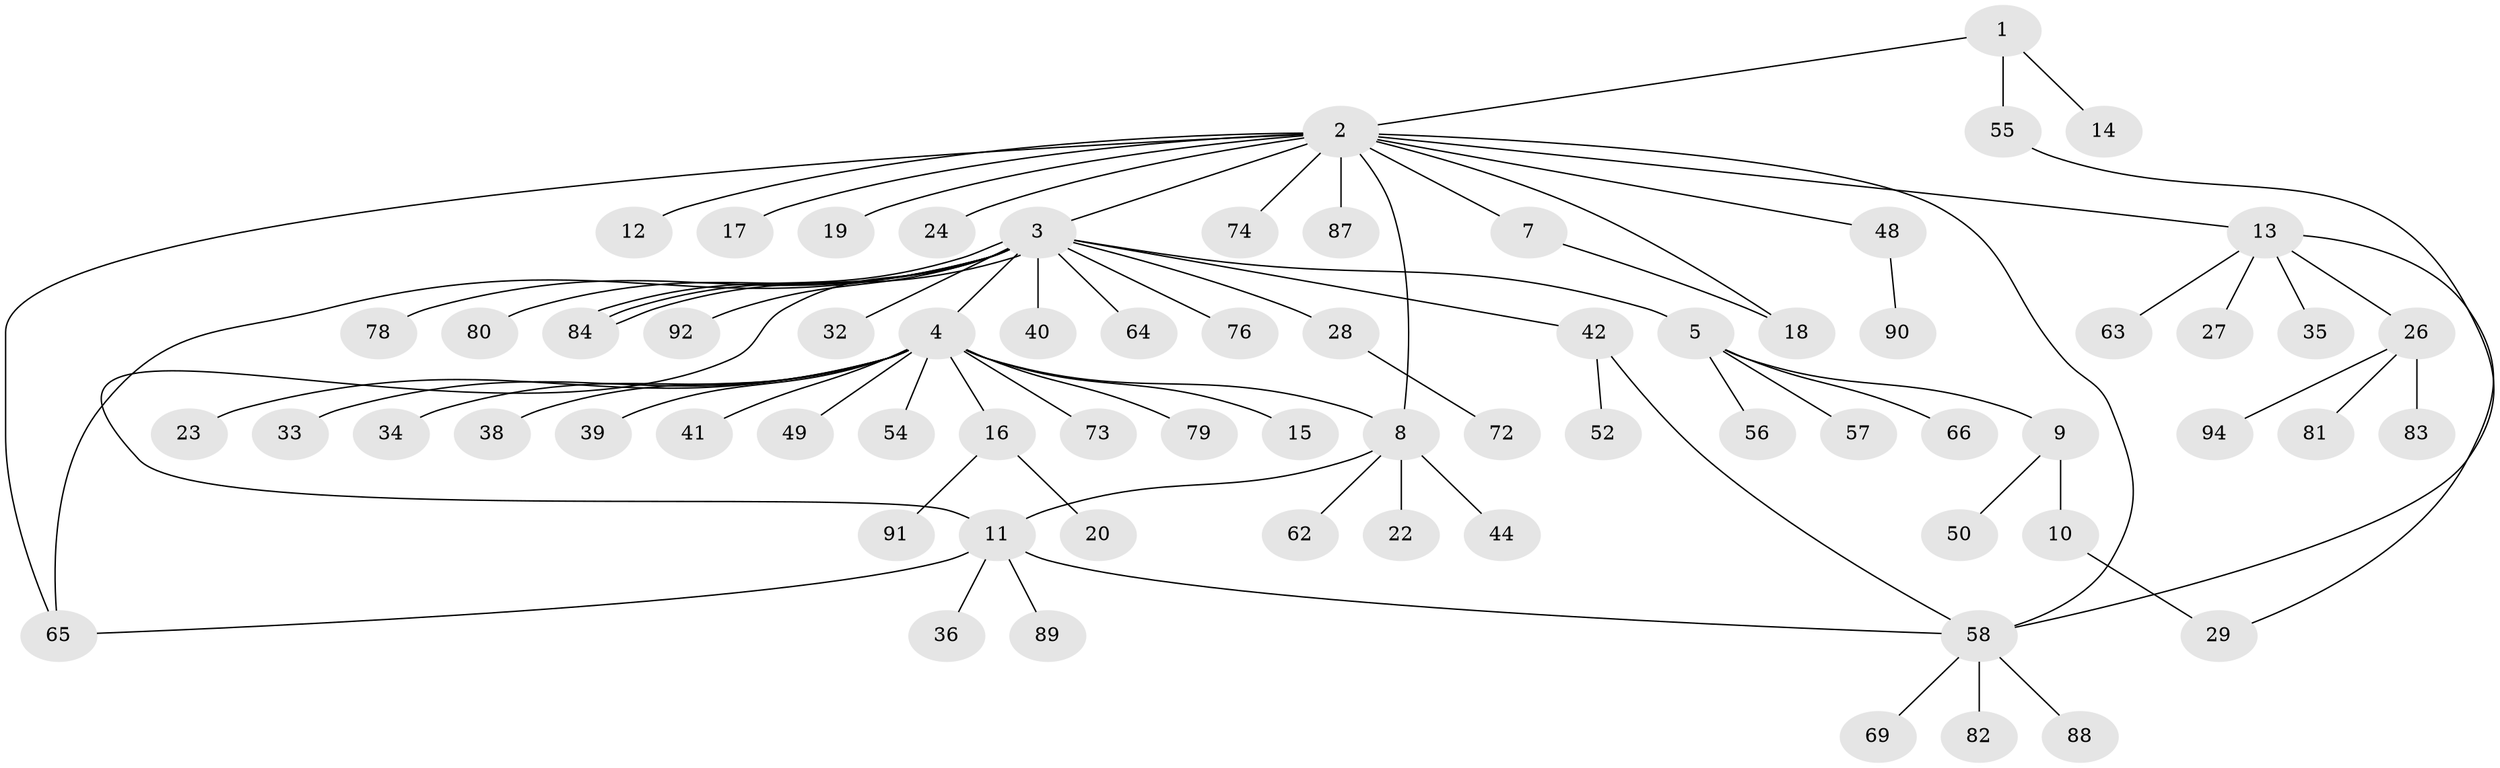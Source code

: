 // original degree distribution, {3: 0.07446808510638298, 13: 0.010638297872340425, 19: 0.010638297872340425, 15: 0.010638297872340425, 4: 0.06382978723404255, 6: 0.02127659574468085, 2: 0.19148936170212766, 5: 0.02127659574468085, 1: 0.5851063829787234, 7: 0.010638297872340425}
// Generated by graph-tools (version 1.1) at 2025/11/02/27/25 16:11:14]
// undirected, 70 vertices, 80 edges
graph export_dot {
graph [start="1"]
  node [color=gray90,style=filled];
  1;
  2 [super="+6"];
  3 [super="+68"];
  4 [super="+53"];
  5 [super="+30"];
  7 [super="+85"];
  8 [super="+25"];
  9 [super="+61"];
  10;
  11 [super="+31"];
  12;
  13 [super="+43"];
  14 [super="+46"];
  15 [super="+21"];
  16 [super="+51"];
  17;
  18 [super="+45"];
  19 [super="+67"];
  20;
  22;
  23;
  24;
  26 [super="+77"];
  27;
  28 [super="+59"];
  29 [super="+60"];
  32;
  33;
  34;
  35;
  36 [super="+37"];
  38;
  39;
  40;
  41;
  42 [super="+47"];
  44;
  48 [super="+71"];
  49;
  50;
  52;
  54;
  55;
  56 [super="+75"];
  57;
  58 [super="+70"];
  62;
  63;
  64;
  65 [super="+86"];
  66;
  69;
  72;
  73;
  74;
  76;
  78 [super="+93"];
  79;
  80;
  81;
  82;
  83;
  84;
  87;
  88;
  89;
  90;
  91;
  92;
  94;
  1 -- 2;
  1 -- 14;
  1 -- 55;
  2 -- 3;
  2 -- 7;
  2 -- 12;
  2 -- 13;
  2 -- 19;
  2 -- 58;
  2 -- 65;
  2 -- 74;
  2 -- 87;
  2 -- 24;
  2 -- 17;
  2 -- 48;
  2 -- 8;
  2 -- 18;
  3 -- 4 [weight=2];
  3 -- 5 [weight=2];
  3 -- 11;
  3 -- 28;
  3 -- 32;
  3 -- 40;
  3 -- 42;
  3 -- 64;
  3 -- 65;
  3 -- 78;
  3 -- 80;
  3 -- 84;
  3 -- 84;
  3 -- 84;
  3 -- 92;
  3 -- 76;
  4 -- 8;
  4 -- 15;
  4 -- 16;
  4 -- 23;
  4 -- 33;
  4 -- 34;
  4 -- 38;
  4 -- 39;
  4 -- 41;
  4 -- 49;
  4 -- 54;
  4 -- 73;
  4 -- 79;
  5 -- 9;
  5 -- 66;
  5 -- 56;
  5 -- 57;
  7 -- 18;
  8 -- 22;
  8 -- 44;
  8 -- 62;
  8 -- 11;
  9 -- 10;
  9 -- 50;
  10 -- 29;
  11 -- 36;
  11 -- 58;
  11 -- 65;
  11 -- 89;
  13 -- 26;
  13 -- 27;
  13 -- 29;
  13 -- 35;
  13 -- 63;
  16 -- 20;
  16 -- 91;
  26 -- 81;
  26 -- 83;
  26 -- 94;
  28 -- 72;
  42 -- 52;
  42 -- 58;
  48 -- 90;
  55 -- 58;
  58 -- 69;
  58 -- 82;
  58 -- 88;
}
